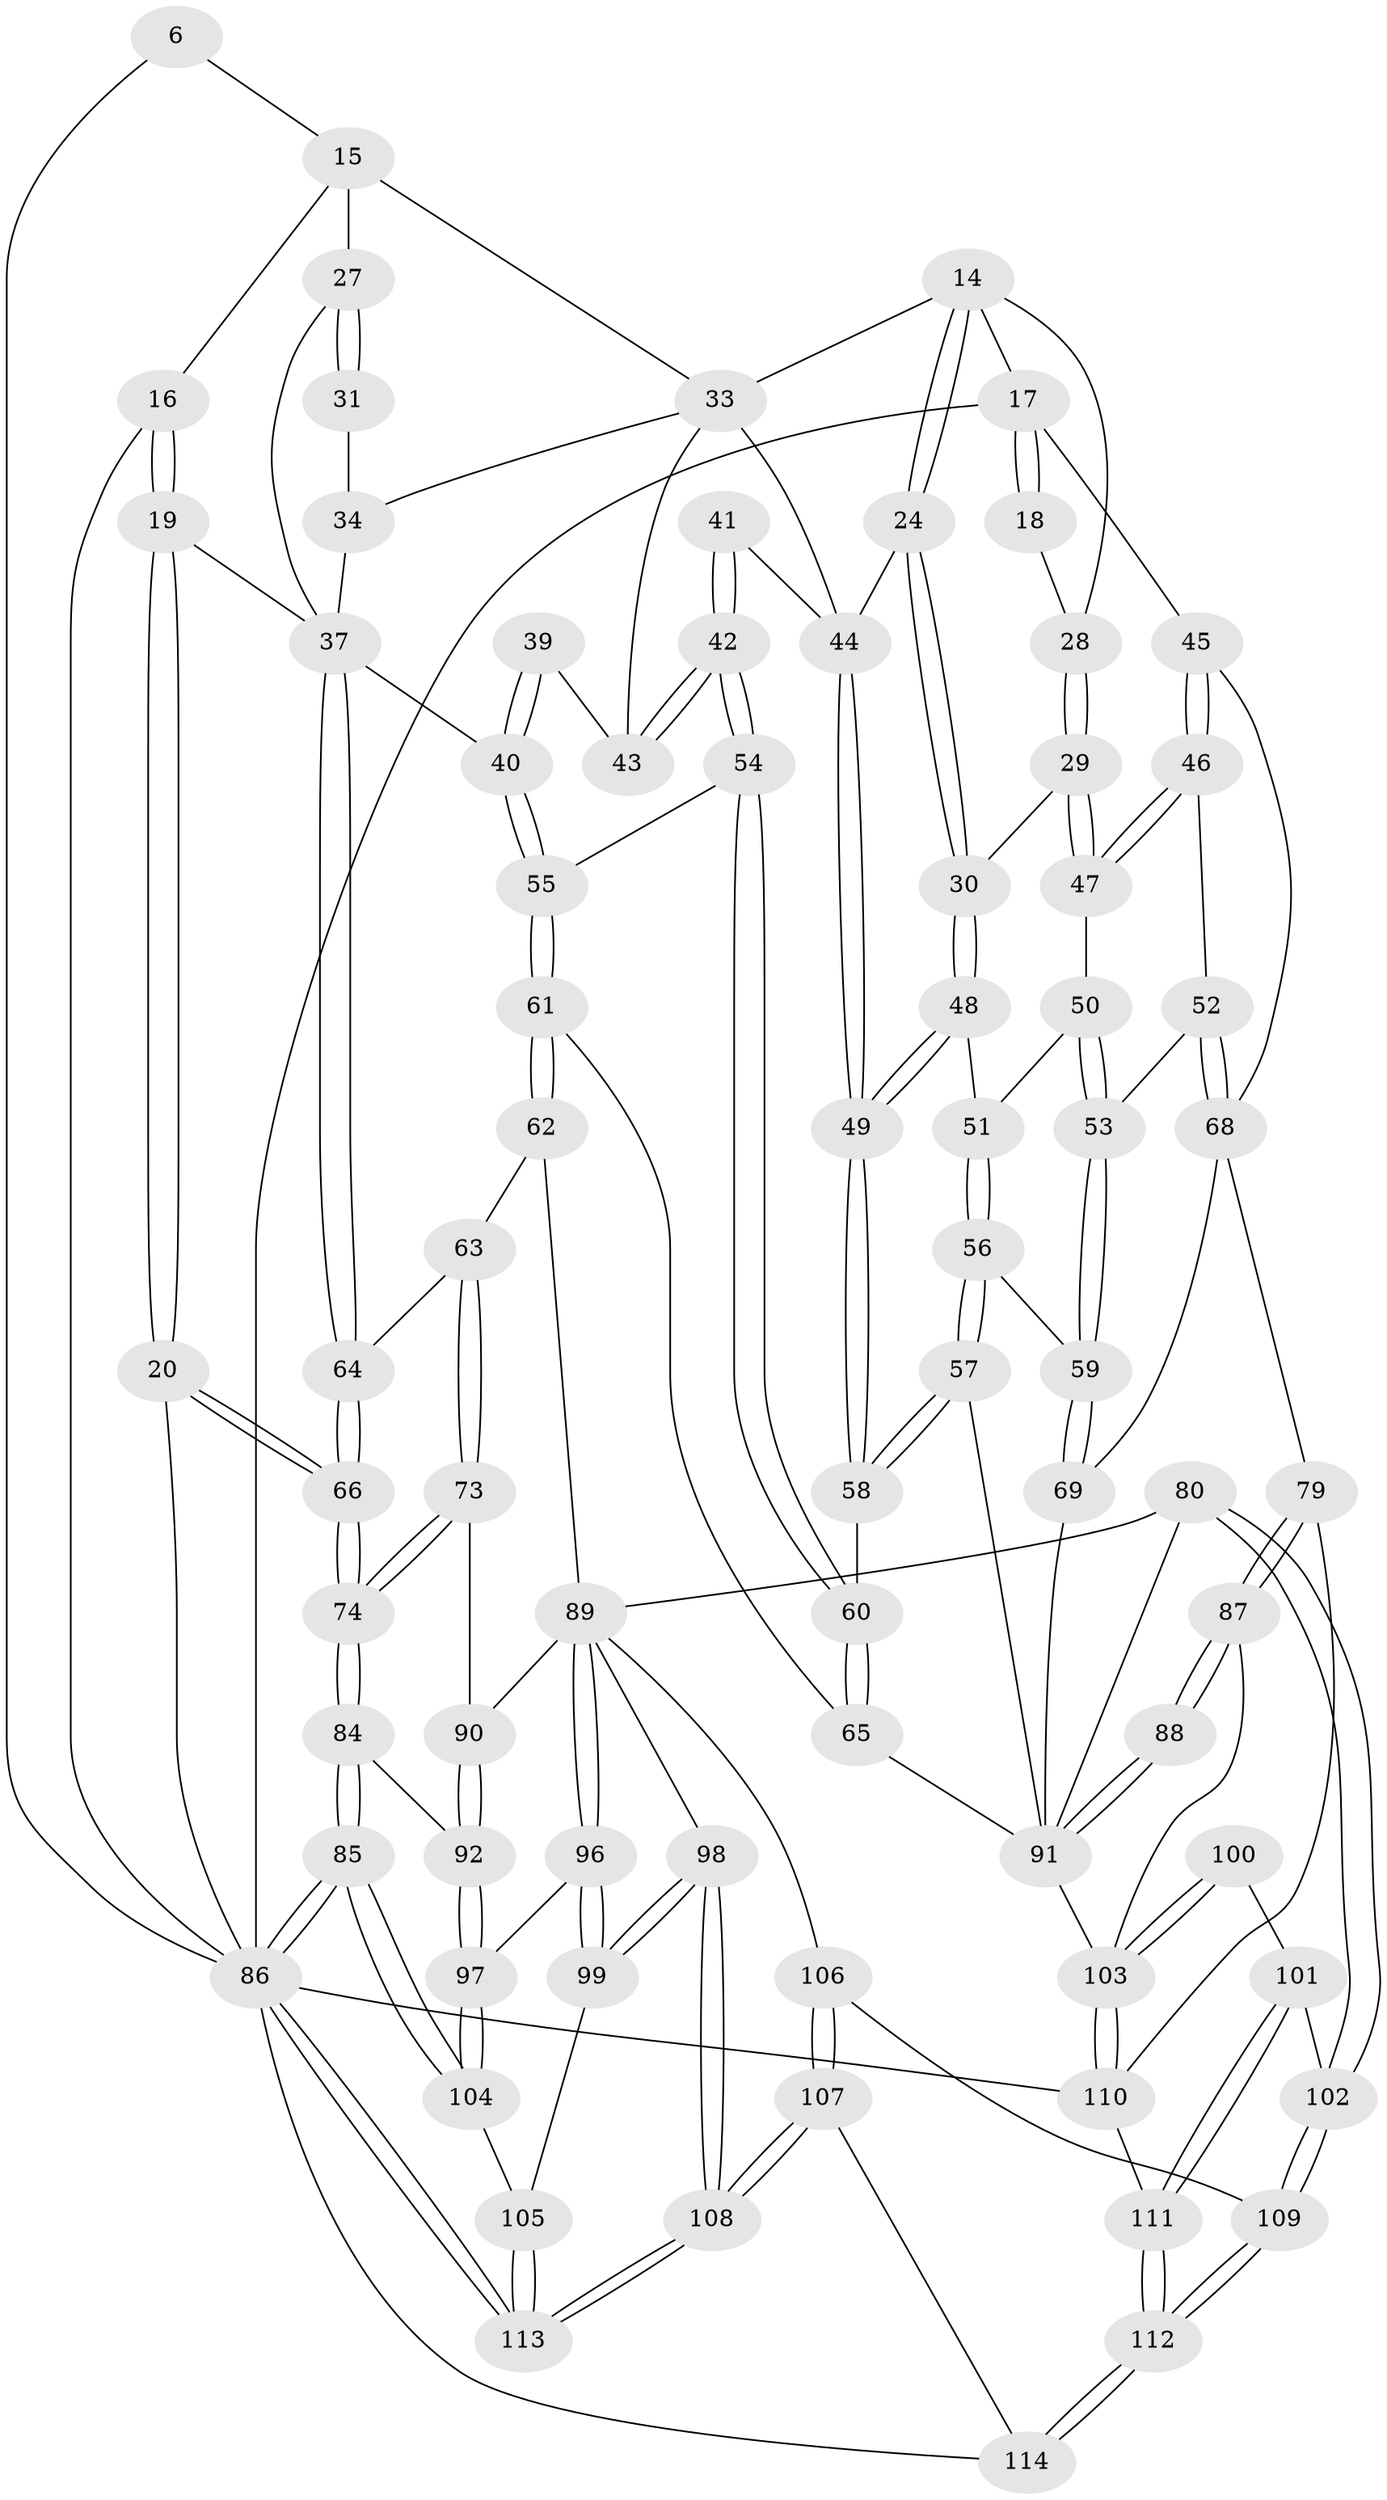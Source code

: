 // original degree distribution, {3: 0.017543859649122806, 4: 0.22807017543859648, 6: 0.21052631578947367, 5: 0.543859649122807}
// Generated by graph-tools (version 1.1) at 2025/05/03/04/25 22:05:44]
// undirected, 79 vertices, 189 edges
graph export_dot {
graph [start="1"]
  node [color=gray90,style=filled];
  6 [pos="+0.5263352054541907+0"];
  14 [pos="+0.6832395408938743+0.08527399373943054",super="+7+13"];
  15 [pos="+0.29924629438621436+0.049613149845822664",super="+11+10"];
  16 [pos="+0.2336473878511441+0"];
  17 [pos="+1+0.1939231363863436",super="+3+12"];
  18 [pos="+1+0.16301043792523473"];
  19 [pos="+0.14941659335787916+0.2563494717086934"];
  20 [pos="+0+0.12122054918293995"];
  24 [pos="+0.7546135972072242+0.2195359595845357"];
  27 [pos="+0.34484896290529715+0.12150811189590656",super="+22"];
  28 [pos="+0.8458877910126836+0.1822387583506696"];
  29 [pos="+0.8319728508376926+0.2055553496196817"];
  30 [pos="+0.7648144124763666+0.22124001008843397"];
  31 [pos="+0.3536129302635708+0.15158985402912242"];
  33 [pos="+0.4221922563066307+0.20907172656368378",super="+32+9"];
  34 [pos="+0.37552195220923573+0.17518654732993136"];
  37 [pos="+0.18588252485704165+0.29711963135062636",super="+23+36"];
  39 [pos="+0.3743023375504565+0.2889995609692057"];
  40 [pos="+0.3478261818409897+0.3203777935856234"];
  41 [pos="+0.5468831142193964+0.2560648991085193"];
  42 [pos="+0.5012032468434993+0.3322374329176463"];
  43 [pos="+0.486045319413849+0.3222792499976889",super="+38"];
  44 [pos="+0.6211760081749238+0.29053757315678624",super="+35"];
  45 [pos="+1+0.3091268025324937"];
  46 [pos="+0.9578347654551288+0.3398328133311964"];
  47 [pos="+0.8508958863745884+0.25652875601400993"];
  48 [pos="+0.7390134138208029+0.31177596430931276"];
  49 [pos="+0.6507212586049592+0.388528737066644"];
  50 [pos="+0.8390697888324862+0.2942801568647564"];
  51 [pos="+0.7709309870891983+0.345703401854577"];
  52 [pos="+0.9140301764092152+0.3962460959857765"];
  53 [pos="+0.8309735166783911+0.4298101106958177"];
  54 [pos="+0.4949586303234716+0.3592784733441044"];
  55 [pos="+0.3734141653138183+0.35988453102389906"];
  56 [pos="+0.7776710642155398+0.47086224624538636"];
  57 [pos="+0.7281368391434235+0.48592947128164843"];
  58 [pos="+0.6489046672731084+0.43876459308566756"];
  59 [pos="+0.7956879395530687+0.4692024639183292"];
  60 [pos="+0.5499764150718152+0.4645704655004206"];
  61 [pos="+0.37984134076873477+0.5362474807752692"];
  62 [pos="+0.32343792410651684+0.5634719307906851"];
  63 [pos="+0.19669179074927326+0.4647017375673249"];
  64 [pos="+0.16630757721484477+0.4206176263527153"];
  65 [pos="+0.47763188040937693+0.5402607640149958"];
  66 [pos="+0+0.5375327202193675"];
  68 [pos="+1+0.5563200757134839",super="+67"];
  69 [pos="+0.945406728148692+0.5791334225355387"];
  73 [pos="+0.09282548631821719+0.6358010158880938"];
  74 [pos="+0+0.5882331506982478"];
  79 [pos="+1+0.8950264658257524"];
  80 [pos="+0.587644066741473+0.7260738461871096"];
  84 [pos="+0+0.6064537625567147"];
  85 [pos="+0+0.7913826779711989"];
  86 [pos="+0+1",super="+5+77"];
  87 [pos="+0.9425506038668248+0.8045387672568285"];
  88 [pos="+0.9176602238552598+0.7205972466667775"];
  89 [pos="+0.26308443544859716+0.6719905881124036",super="+83"];
  90 [pos="+0.14053326728420018+0.668540744045139"];
  91 [pos="+0.8041631257845642+0.7148260338907909",super="+76+75"];
  92 [pos="+0.10869031536119753+0.7641560362251195"];
  96 [pos="+0.24964695833493272+0.7967896919141493"];
  97 [pos="+0.10758189804261145+0.8096429181203376"];
  98 [pos="+0.2814841394821218+0.8600980512589179"];
  99 [pos="+0.2706687068299054+0.842352489165065"];
  100 [pos="+0.768487040956793+0.8272106474743027"];
  101 [pos="+0.6541038791602244+0.8216572434283675"];
  102 [pos="+0.6518745897197584+0.8207578098593498"];
  103 [pos="+0.8469412526289931+0.8809511731170049",super="+95+94"];
  104 [pos="+0.1024771878984075+0.8155127282304467"];
  105 [pos="+0.1120969588297485+0.8791968776749567"];
  106 [pos="+0.47264942576532104+1"];
  107 [pos="+0.46072225117039717+1"];
  108 [pos="+0.2662838035418271+1"];
  109 [pos="+0.6318361574485261+0.8775465755249321"];
  110 [pos="+0.8398571392466962+0.9234503221310523",super="+78"];
  111 [pos="+0.7978199781186908+1"];
  112 [pos="+0.7834617330457235+1"];
  113 [pos="+0.09975835143608922+1"];
  114 [pos="+0.7814312744351839+1"];
  6 -- 86;
  6 -- 15;
  14 -- 24;
  14 -- 24;
  14 -- 33;
  14 -- 17 [weight=2];
  14 -- 28;
  15 -- 16;
  15 -- 27 [weight=2];
  15 -- 33;
  16 -- 19;
  16 -- 19;
  16 -- 86;
  17 -- 18 [weight=2];
  17 -- 18;
  17 -- 45;
  17 -- 86 [weight=2];
  18 -- 28;
  19 -- 20;
  19 -- 20;
  19 -- 37;
  20 -- 66;
  20 -- 66;
  20 -- 86;
  24 -- 30;
  24 -- 30;
  24 -- 44;
  27 -- 31 [weight=2];
  27 -- 31;
  27 -- 37;
  28 -- 29;
  28 -- 29;
  29 -- 30;
  29 -- 47;
  29 -- 47;
  30 -- 48;
  30 -- 48;
  31 -- 34;
  33 -- 34;
  33 -- 43;
  33 -- 44 [weight=2];
  34 -- 37;
  37 -- 64;
  37 -- 64;
  37 -- 40;
  39 -- 40;
  39 -- 40;
  39 -- 43 [weight=2];
  40 -- 55;
  40 -- 55;
  41 -- 42;
  41 -- 42;
  41 -- 44 [weight=2];
  42 -- 43;
  42 -- 43;
  42 -- 54;
  42 -- 54;
  44 -- 49;
  44 -- 49;
  45 -- 46;
  45 -- 46;
  45 -- 68;
  46 -- 47;
  46 -- 47;
  46 -- 52;
  47 -- 50;
  48 -- 49;
  48 -- 49;
  48 -- 51;
  49 -- 58;
  49 -- 58;
  50 -- 51;
  50 -- 53;
  50 -- 53;
  51 -- 56;
  51 -- 56;
  52 -- 53;
  52 -- 68;
  52 -- 68;
  53 -- 59;
  53 -- 59;
  54 -- 55;
  54 -- 60;
  54 -- 60;
  55 -- 61;
  55 -- 61;
  56 -- 57;
  56 -- 57;
  56 -- 59;
  57 -- 58;
  57 -- 58;
  57 -- 91;
  58 -- 60;
  59 -- 69;
  59 -- 69;
  60 -- 65;
  60 -- 65;
  61 -- 62;
  61 -- 62;
  61 -- 65;
  62 -- 63;
  62 -- 89;
  63 -- 64;
  63 -- 73;
  63 -- 73;
  64 -- 66;
  64 -- 66;
  65 -- 91;
  66 -- 74;
  66 -- 74;
  68 -- 69;
  68 -- 79;
  69 -- 91;
  73 -- 74;
  73 -- 74;
  73 -- 90;
  74 -- 84;
  74 -- 84;
  79 -- 87;
  79 -- 87;
  79 -- 110;
  80 -- 102;
  80 -- 102;
  80 -- 91;
  80 -- 89;
  84 -- 85;
  84 -- 85;
  84 -- 92;
  85 -- 86;
  85 -- 86;
  85 -- 104;
  85 -- 104;
  86 -- 113;
  86 -- 113;
  86 -- 114;
  86 -- 110;
  87 -- 88;
  87 -- 88;
  87 -- 103;
  88 -- 91 [weight=2];
  88 -- 91;
  89 -- 90;
  89 -- 96;
  89 -- 96;
  89 -- 98;
  89 -- 106;
  90 -- 92;
  90 -- 92;
  91 -- 103 [weight=2];
  92 -- 97;
  92 -- 97;
  96 -- 97;
  96 -- 99;
  96 -- 99;
  97 -- 104;
  97 -- 104;
  98 -- 99;
  98 -- 99;
  98 -- 108;
  98 -- 108;
  99 -- 105;
  100 -- 101;
  100 -- 103 [weight=2];
  100 -- 103;
  101 -- 102;
  101 -- 111;
  101 -- 111;
  102 -- 109;
  102 -- 109;
  103 -- 110;
  103 -- 110;
  104 -- 105;
  105 -- 113;
  105 -- 113;
  106 -- 107;
  106 -- 107;
  106 -- 109;
  107 -- 108;
  107 -- 108;
  107 -- 114;
  108 -- 113;
  108 -- 113;
  109 -- 112;
  109 -- 112;
  110 -- 111;
  111 -- 112;
  111 -- 112;
  112 -- 114;
  112 -- 114;
}

